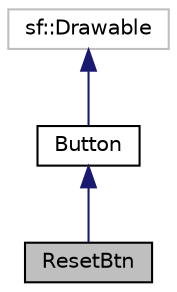 digraph "ResetBtn"
{
 // LATEX_PDF_SIZE
  edge [fontname="Helvetica",fontsize="10",labelfontname="Helvetica",labelfontsize="10"];
  node [fontname="Helvetica",fontsize="10",shape=record];
  Node1 [label="ResetBtn",height=0.2,width=0.4,color="black", fillcolor="grey75", style="filled", fontcolor="black",tooltip="Reset level editor button."];
  Node2 -> Node1 [dir="back",color="midnightblue",fontsize="10",style="solid",fontname="Helvetica"];
  Node2 [label="Button",height=0.2,width=0.4,color="black", fillcolor="white", style="filled",URL="$classButton.html",tooltip="abstract class for the buttons"];
  Node3 -> Node2 [dir="back",color="midnightblue",fontsize="10",style="solid",fontname="Helvetica"];
  Node3 [label="sf::Drawable",height=0.2,width=0.4,color="grey75", fillcolor="white", style="filled",tooltip=" "];
}
